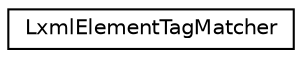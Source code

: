 digraph "Graphical Class Hierarchy"
{
 // LATEX_PDF_SIZE
  edge [fontname="Helvetica",fontsize="10",labelfontname="Helvetica",labelfontsize="10"];
  node [fontname="Helvetica",fontsize="10",shape=record];
  rankdir="LR";
  Node0 [label="LxmlElementTagMatcher",height=0.2,width=0.4,color="black", fillcolor="white", style="filled",URL="$structLxmlElementTagMatcher.html",tooltip=" "];
}
